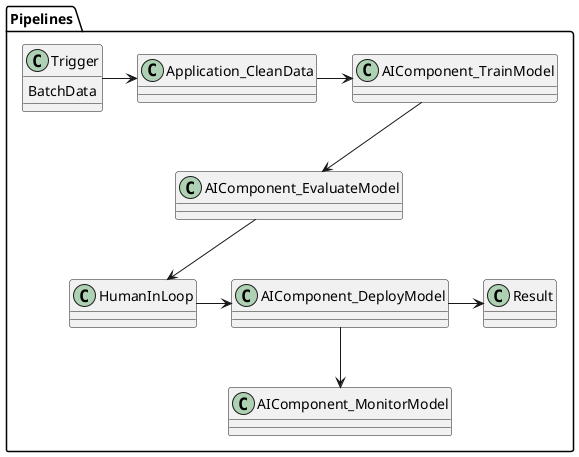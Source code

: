 @startuml

package Pipelines {
    class Trigger {
        BatchData
    }

    class Application_CleanData {

    }

    class AIComponent_TrainModel {

    }

    class AIComponent_EvaluateModel {

    }

    class HumanInLoop {

    }

    class AIComponent_DeployModel {

    }

    class AIComponent_MonitorModel {

    }

    class Result {

    }

    Trigger -> Application_CleanData
    Application_CleanData -> AIComponent_TrainModel
    AIComponent_TrainModel --> AIComponent_EvaluateModel
    AIComponent_EvaluateModel --> HumanInLoop
    HumanInLoop -> AIComponent_DeployModel
    AIComponent_DeployModel --> AIComponent_MonitorModel
    AIComponent_DeployModel -> Result

}

@enduml

@startuml

package Pipelines {
    class Trigger {
        BatchData
    }

    class CodeOperator_CleanData {

    }

    class InstillAIModel_TrainModel {

    }

    class ScikitLearn_EvaluateModel {

    }

    class HumanInLoop {

    }

    class InstillAIModel_DeployModel {

    }

    class InstillAIModel_MonitorModel {

    }

    class Result {

    }

    Trigger -> CodeOperator_CleanData
    CodeOperator_CleanData -> InstillAIModel_TrainModel
    InstillAIModel_TrainModel --> ScikitLearn_EvaluateModel
    ScikitLearn_EvaluateModel --> HumanInLoop
    HumanInLoop -> InstillAIModel_DeployModel
    InstillAIModel_DeployModel --> InstillAIModel_MonitorModel
    InstillAIModel_DeployModel -> Result

}

@enduml